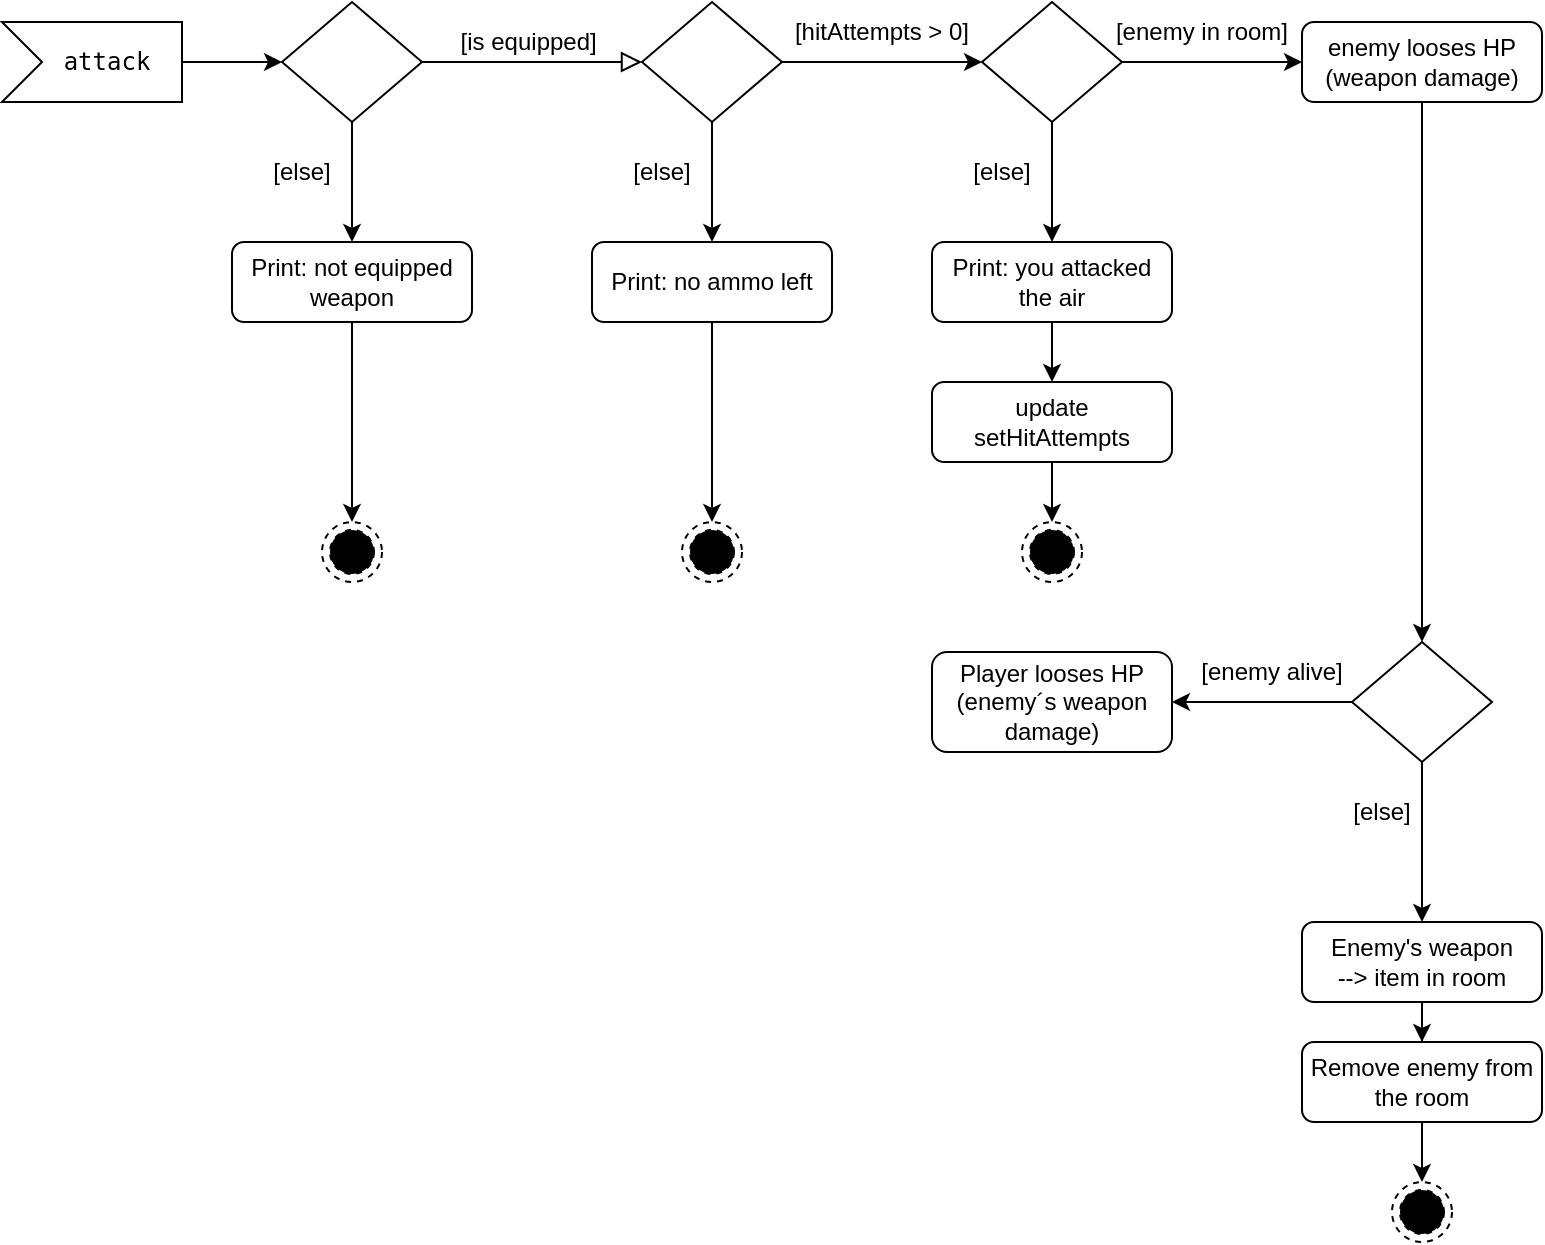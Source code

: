<mxfile version="17.1.2" type="github">
  <diagram id="C5RBs43oDa-KdzZeNtuy" name="Page-1">
    <mxGraphModel dx="852" dy="363" grid="1" gridSize="10" guides="1" tooltips="1" connect="1" arrows="1" fold="1" page="1" pageScale="1" pageWidth="827" pageHeight="1169" math="0" shadow="0">
      <root>
        <mxCell id="WIyWlLk6GJQsqaUBKTNV-0" />
        <mxCell id="WIyWlLk6GJQsqaUBKTNV-1" parent="WIyWlLk6GJQsqaUBKTNV-0" />
        <mxCell id="WIyWlLk6GJQsqaUBKTNV-5" value="" style="edgeStyle=orthogonalEdgeStyle;rounded=0;html=1;jettySize=auto;orthogonalLoop=1;fontSize=11;endArrow=block;endFill=0;endSize=8;strokeWidth=1;shadow=0;labelBackgroundColor=none;" parent="WIyWlLk6GJQsqaUBKTNV-1" source="WIyWlLk6GJQsqaUBKTNV-6" target="UK7usxM2ex3z4qg5tMJh-8" edge="1">
          <mxGeometry y="10" relative="1" as="geometry">
            <mxPoint as="offset" />
            <mxPoint x="380.034" y="190.0" as="targetPoint" />
          </mxGeometry>
        </mxCell>
        <mxCell id="UK7usxM2ex3z4qg5tMJh-6" value="" style="edgeStyle=orthogonalEdgeStyle;rounded=0;orthogonalLoop=1;jettySize=auto;html=1;" edge="1" parent="WIyWlLk6GJQsqaUBKTNV-1" source="WIyWlLk6GJQsqaUBKTNV-6" target="UK7usxM2ex3z4qg5tMJh-2">
          <mxGeometry relative="1" as="geometry" />
        </mxCell>
        <mxCell id="WIyWlLk6GJQsqaUBKTNV-6" value="" style="rhombus;whiteSpace=wrap;html=1;shadow=0;fontFamily=Helvetica;fontSize=12;align=center;strokeWidth=1;spacing=6;spacingTop=-4;" parent="WIyWlLk6GJQsqaUBKTNV-1" vertex="1">
          <mxGeometry x="170" y="40" width="70" height="60" as="geometry" />
        </mxCell>
        <mxCell id="UK7usxM2ex3z4qg5tMJh-7" value="" style="edgeStyle=orthogonalEdgeStyle;rounded=0;orthogonalLoop=1;jettySize=auto;html=1;" edge="1" parent="WIyWlLk6GJQsqaUBKTNV-1" source="UK7usxM2ex3z4qg5tMJh-0">
          <mxGeometry relative="1" as="geometry">
            <mxPoint x="170" y="70" as="targetPoint" />
          </mxGeometry>
        </mxCell>
        <mxCell id="UK7usxM2ex3z4qg5tMJh-0" value="&lt;pre style=&quot;font-size: 12px ; background-color: rgb(255 , 255 , 255) ; font-family: &amp;#34;jetbrains mono&amp;#34; , monospace&quot;&gt;attack&lt;/pre&gt;" style="html=1;shape=mxgraph.infographic.ribbonSimple;notch1=20;notch2=0;align=center;verticalAlign=middle;fontSize=14;fontStyle=0;fillColor=#FFFFFF;flipH=0;spacingRight=0;spacingLeft=14;shadow=0;" vertex="1" parent="WIyWlLk6GJQsqaUBKTNV-1">
          <mxGeometry x="30" y="50" width="90" height="40" as="geometry" />
        </mxCell>
        <mxCell id="UK7usxM2ex3z4qg5tMJh-1" value="[is equipped]&amp;nbsp;" style="text;html=1;strokeColor=none;fillColor=none;align=center;verticalAlign=middle;whiteSpace=wrap;rounded=0;" vertex="1" parent="WIyWlLk6GJQsqaUBKTNV-1">
          <mxGeometry x="250" y="45" width="90" height="30" as="geometry" />
        </mxCell>
        <mxCell id="UK7usxM2ex3z4qg5tMJh-18" value="" style="edgeStyle=orthogonalEdgeStyle;rounded=0;orthogonalLoop=1;jettySize=auto;html=1;" edge="1" parent="WIyWlLk6GJQsqaUBKTNV-1" source="UK7usxM2ex3z4qg5tMJh-2">
          <mxGeometry relative="1" as="geometry">
            <mxPoint x="205" y="300" as="targetPoint" />
          </mxGeometry>
        </mxCell>
        <mxCell id="UK7usxM2ex3z4qg5tMJh-2" value="Print: not equipped weapon" style="rounded=1;whiteSpace=wrap;html=1;fontSize=12;glass=0;strokeWidth=1;shadow=0;" vertex="1" parent="WIyWlLk6GJQsqaUBKTNV-1">
          <mxGeometry x="145" y="160" width="120" height="40" as="geometry" />
        </mxCell>
        <mxCell id="UK7usxM2ex3z4qg5tMJh-4" value="[else]" style="text;html=1;strokeColor=none;fillColor=none;align=center;verticalAlign=middle;whiteSpace=wrap;rounded=0;" vertex="1" parent="WIyWlLk6GJQsqaUBKTNV-1">
          <mxGeometry x="160" y="110" width="40" height="30" as="geometry" />
        </mxCell>
        <mxCell id="UK7usxM2ex3z4qg5tMJh-13" value="" style="edgeStyle=orthogonalEdgeStyle;rounded=0;orthogonalLoop=1;jettySize=auto;html=1;entryX=0;entryY=0.5;entryDx=0;entryDy=0;" edge="1" parent="WIyWlLk6GJQsqaUBKTNV-1" source="UK7usxM2ex3z4qg5tMJh-8" target="UK7usxM2ex3z4qg5tMJh-11">
          <mxGeometry relative="1" as="geometry">
            <mxPoint x="540" y="70" as="targetPoint" />
          </mxGeometry>
        </mxCell>
        <mxCell id="UK7usxM2ex3z4qg5tMJh-15" value="" style="edgeStyle=orthogonalEdgeStyle;rounded=0;orthogonalLoop=1;jettySize=auto;html=1;" edge="1" parent="WIyWlLk6GJQsqaUBKTNV-1" source="UK7usxM2ex3z4qg5tMJh-8" target="UK7usxM2ex3z4qg5tMJh-14">
          <mxGeometry relative="1" as="geometry" />
        </mxCell>
        <mxCell id="UK7usxM2ex3z4qg5tMJh-8" value="" style="rhombus;whiteSpace=wrap;html=1;shadow=0;fontFamily=Helvetica;fontSize=12;align=center;strokeWidth=1;spacing=6;spacingTop=-4;" vertex="1" parent="WIyWlLk6GJQsqaUBKTNV-1">
          <mxGeometry x="350" y="40" width="70" height="60" as="geometry" />
        </mxCell>
        <mxCell id="UK7usxM2ex3z4qg5tMJh-9" value="[hitAttempts &amp;gt; 0]" style="text;html=1;strokeColor=none;fillColor=none;align=center;verticalAlign=middle;whiteSpace=wrap;rounded=0;" vertex="1" parent="WIyWlLk6GJQsqaUBKTNV-1">
          <mxGeometry x="420" y="40" width="100" height="30" as="geometry" />
        </mxCell>
        <mxCell id="UK7usxM2ex3z4qg5tMJh-24" value="" style="edgeStyle=orthogonalEdgeStyle;rounded=0;orthogonalLoop=1;jettySize=auto;html=1;" edge="1" parent="WIyWlLk6GJQsqaUBKTNV-1" source="UK7usxM2ex3z4qg5tMJh-11" target="UK7usxM2ex3z4qg5tMJh-23">
          <mxGeometry relative="1" as="geometry" />
        </mxCell>
        <mxCell id="UK7usxM2ex3z4qg5tMJh-29" value="" style="edgeStyle=orthogonalEdgeStyle;rounded=0;orthogonalLoop=1;jettySize=auto;html=1;" edge="1" parent="WIyWlLk6GJQsqaUBKTNV-1" source="UK7usxM2ex3z4qg5tMJh-11" target="UK7usxM2ex3z4qg5tMJh-28">
          <mxGeometry relative="1" as="geometry" />
        </mxCell>
        <mxCell id="UK7usxM2ex3z4qg5tMJh-11" value="" style="rhombus;whiteSpace=wrap;html=1;shadow=0;fontFamily=Helvetica;fontSize=12;align=center;strokeWidth=1;spacing=6;spacingTop=-4;" vertex="1" parent="WIyWlLk6GJQsqaUBKTNV-1">
          <mxGeometry x="520" y="40" width="70" height="60" as="geometry" />
        </mxCell>
        <mxCell id="UK7usxM2ex3z4qg5tMJh-22" value="" style="edgeStyle=orthogonalEdgeStyle;rounded=0;orthogonalLoop=1;jettySize=auto;html=1;" edge="1" parent="WIyWlLk6GJQsqaUBKTNV-1" source="UK7usxM2ex3z4qg5tMJh-14" target="UK7usxM2ex3z4qg5tMJh-20">
          <mxGeometry relative="1" as="geometry" />
        </mxCell>
        <mxCell id="UK7usxM2ex3z4qg5tMJh-14" value="Print: no ammo left" style="rounded=1;whiteSpace=wrap;html=1;fontSize=12;glass=0;strokeWidth=1;shadow=0;" vertex="1" parent="WIyWlLk6GJQsqaUBKTNV-1">
          <mxGeometry x="325" y="160" width="120" height="40" as="geometry" />
        </mxCell>
        <mxCell id="UK7usxM2ex3z4qg5tMJh-16" value="[else]" style="text;html=1;strokeColor=none;fillColor=none;align=center;verticalAlign=middle;whiteSpace=wrap;rounded=0;" vertex="1" parent="WIyWlLk6GJQsqaUBKTNV-1">
          <mxGeometry x="340" y="110" width="40" height="30" as="geometry" />
        </mxCell>
        <mxCell id="UK7usxM2ex3z4qg5tMJh-19" value="" style="ellipse;html=1;shape=endState;fillColor=#000000;strokeColor=#000000;dashed=1;" vertex="1" parent="WIyWlLk6GJQsqaUBKTNV-1">
          <mxGeometry x="190" y="300" width="30" height="30" as="geometry" />
        </mxCell>
        <mxCell id="UK7usxM2ex3z4qg5tMJh-20" value="" style="ellipse;html=1;shape=endState;fillColor=#000000;strokeColor=#000000;dashed=1;" vertex="1" parent="WIyWlLk6GJQsqaUBKTNV-1">
          <mxGeometry x="370" y="300" width="30" height="30" as="geometry" />
        </mxCell>
        <mxCell id="UK7usxM2ex3z4qg5tMJh-37" value="" style="edgeStyle=orthogonalEdgeStyle;rounded=0;orthogonalLoop=1;jettySize=auto;html=1;" edge="1" parent="WIyWlLk6GJQsqaUBKTNV-1" source="UK7usxM2ex3z4qg5tMJh-23" target="UK7usxM2ex3z4qg5tMJh-34">
          <mxGeometry relative="1" as="geometry" />
        </mxCell>
        <mxCell id="UK7usxM2ex3z4qg5tMJh-23" value="enemy looses HP&lt;br&gt;(weapon damage)" style="rounded=1;whiteSpace=wrap;html=1;fontSize=12;glass=0;strokeWidth=1;shadow=0;" vertex="1" parent="WIyWlLk6GJQsqaUBKTNV-1">
          <mxGeometry x="680" y="50" width="120" height="40" as="geometry" />
        </mxCell>
        <mxCell id="UK7usxM2ex3z4qg5tMJh-25" value="[enemy in room]" style="text;html=1;strokeColor=none;fillColor=none;align=center;verticalAlign=middle;whiteSpace=wrap;rounded=0;" vertex="1" parent="WIyWlLk6GJQsqaUBKTNV-1">
          <mxGeometry x="580" y="40" width="100" height="30" as="geometry" />
        </mxCell>
        <mxCell id="UK7usxM2ex3z4qg5tMJh-27" value="[else]" style="text;html=1;strokeColor=none;fillColor=none;align=center;verticalAlign=middle;whiteSpace=wrap;rounded=0;" vertex="1" parent="WIyWlLk6GJQsqaUBKTNV-1">
          <mxGeometry x="510" y="110" width="40" height="30" as="geometry" />
        </mxCell>
        <mxCell id="UK7usxM2ex3z4qg5tMJh-31" value="" style="edgeStyle=orthogonalEdgeStyle;rounded=0;orthogonalLoop=1;jettySize=auto;html=1;" edge="1" parent="WIyWlLk6GJQsqaUBKTNV-1" source="UK7usxM2ex3z4qg5tMJh-28" target="UK7usxM2ex3z4qg5tMJh-30">
          <mxGeometry relative="1" as="geometry" />
        </mxCell>
        <mxCell id="UK7usxM2ex3z4qg5tMJh-28" value="Print: you attacked the air" style="rounded=1;whiteSpace=wrap;html=1;fontSize=12;glass=0;strokeWidth=1;shadow=0;" vertex="1" parent="WIyWlLk6GJQsqaUBKTNV-1">
          <mxGeometry x="495" y="160" width="120" height="40" as="geometry" />
        </mxCell>
        <mxCell id="UK7usxM2ex3z4qg5tMJh-33" value="" style="edgeStyle=orthogonalEdgeStyle;rounded=0;orthogonalLoop=1;jettySize=auto;html=1;" edge="1" parent="WIyWlLk6GJQsqaUBKTNV-1" source="UK7usxM2ex3z4qg5tMJh-30" target="UK7usxM2ex3z4qg5tMJh-32">
          <mxGeometry relative="1" as="geometry" />
        </mxCell>
        <mxCell id="UK7usxM2ex3z4qg5tMJh-30" value="update setHitAttempts" style="rounded=1;whiteSpace=wrap;html=1;fontSize=12;glass=0;strokeWidth=1;shadow=0;" vertex="1" parent="WIyWlLk6GJQsqaUBKTNV-1">
          <mxGeometry x="495" y="230" width="120" height="40" as="geometry" />
        </mxCell>
        <mxCell id="UK7usxM2ex3z4qg5tMJh-32" value="" style="ellipse;html=1;shape=endState;fillColor=#000000;strokeColor=#000000;dashed=1;" vertex="1" parent="WIyWlLk6GJQsqaUBKTNV-1">
          <mxGeometry x="540" y="300" width="30" height="30" as="geometry" />
        </mxCell>
        <mxCell id="UK7usxM2ex3z4qg5tMJh-41" value="" style="edgeStyle=orthogonalEdgeStyle;rounded=0;orthogonalLoop=1;jettySize=auto;html=1;" edge="1" parent="WIyWlLk6GJQsqaUBKTNV-1" source="UK7usxM2ex3z4qg5tMJh-34" target="UK7usxM2ex3z4qg5tMJh-40">
          <mxGeometry relative="1" as="geometry" />
        </mxCell>
        <mxCell id="UK7usxM2ex3z4qg5tMJh-43" value="" style="edgeStyle=orthogonalEdgeStyle;rounded=0;orthogonalLoop=1;jettySize=auto;html=1;" edge="1" parent="WIyWlLk6GJQsqaUBKTNV-1" source="UK7usxM2ex3z4qg5tMJh-34" target="UK7usxM2ex3z4qg5tMJh-42">
          <mxGeometry relative="1" as="geometry" />
        </mxCell>
        <mxCell id="UK7usxM2ex3z4qg5tMJh-34" value="" style="rhombus;whiteSpace=wrap;html=1;shadow=0;fontFamily=Helvetica;fontSize=12;align=center;strokeWidth=1;spacing=6;spacingTop=-4;" vertex="1" parent="WIyWlLk6GJQsqaUBKTNV-1">
          <mxGeometry x="705" y="360" width="70" height="60" as="geometry" />
        </mxCell>
        <mxCell id="UK7usxM2ex3z4qg5tMJh-47" value="" style="edgeStyle=orthogonalEdgeStyle;rounded=0;orthogonalLoop=1;jettySize=auto;html=1;" edge="1" parent="WIyWlLk6GJQsqaUBKTNV-1" source="UK7usxM2ex3z4qg5tMJh-40" target="UK7usxM2ex3z4qg5tMJh-46">
          <mxGeometry relative="1" as="geometry" />
        </mxCell>
        <mxCell id="UK7usxM2ex3z4qg5tMJh-40" value="Enemy&#39;s weapon&lt;br&gt;--&amp;gt; item in room" style="rounded=1;whiteSpace=wrap;html=1;fontSize=12;glass=0;strokeWidth=1;shadow=0;" vertex="1" parent="WIyWlLk6GJQsqaUBKTNV-1">
          <mxGeometry x="680" y="500" width="120" height="40" as="geometry" />
        </mxCell>
        <mxCell id="UK7usxM2ex3z4qg5tMJh-42" value="Player looses HP&lt;br&gt;(enemy´s weapon damage)" style="rounded=1;whiteSpace=wrap;html=1;fontSize=12;glass=0;strokeWidth=1;shadow=0;" vertex="1" parent="WIyWlLk6GJQsqaUBKTNV-1">
          <mxGeometry x="495" y="365" width="120" height="50" as="geometry" />
        </mxCell>
        <mxCell id="UK7usxM2ex3z4qg5tMJh-44" value="[enemy alive]" style="text;html=1;strokeColor=none;fillColor=none;align=center;verticalAlign=middle;whiteSpace=wrap;rounded=0;" vertex="1" parent="WIyWlLk6GJQsqaUBKTNV-1">
          <mxGeometry x="615" y="360" width="100" height="30" as="geometry" />
        </mxCell>
        <mxCell id="UK7usxM2ex3z4qg5tMJh-45" value="[else]" style="text;html=1;strokeColor=none;fillColor=none;align=center;verticalAlign=middle;whiteSpace=wrap;rounded=0;" vertex="1" parent="WIyWlLk6GJQsqaUBKTNV-1">
          <mxGeometry x="700" y="430" width="40" height="30" as="geometry" />
        </mxCell>
        <mxCell id="UK7usxM2ex3z4qg5tMJh-49" value="" style="edgeStyle=orthogonalEdgeStyle;rounded=0;orthogonalLoop=1;jettySize=auto;html=1;" edge="1" parent="WIyWlLk6GJQsqaUBKTNV-1" source="UK7usxM2ex3z4qg5tMJh-46" target="UK7usxM2ex3z4qg5tMJh-48">
          <mxGeometry relative="1" as="geometry" />
        </mxCell>
        <mxCell id="UK7usxM2ex3z4qg5tMJh-46" value="Remove enemy from the room" style="rounded=1;whiteSpace=wrap;html=1;fontSize=12;glass=0;strokeWidth=1;shadow=0;" vertex="1" parent="WIyWlLk6GJQsqaUBKTNV-1">
          <mxGeometry x="680" y="560" width="120" height="40" as="geometry" />
        </mxCell>
        <mxCell id="UK7usxM2ex3z4qg5tMJh-48" value="" style="ellipse;html=1;shape=endState;fillColor=#000000;strokeColor=#000000;dashed=1;" vertex="1" parent="WIyWlLk6GJQsqaUBKTNV-1">
          <mxGeometry x="725" y="630" width="30" height="30" as="geometry" />
        </mxCell>
      </root>
    </mxGraphModel>
  </diagram>
</mxfile>
